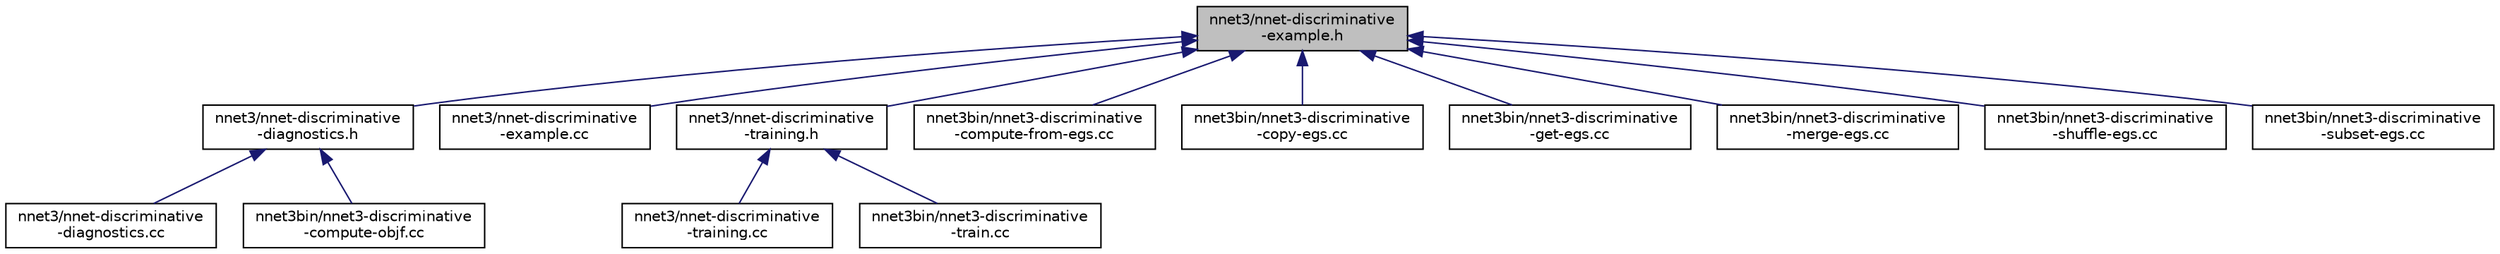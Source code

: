 digraph "nnet3/nnet-discriminative-example.h"
{
  edge [fontname="Helvetica",fontsize="10",labelfontname="Helvetica",labelfontsize="10"];
  node [fontname="Helvetica",fontsize="10",shape=record];
  Node141 [label="nnet3/nnet-discriminative\l-example.h",height=0.2,width=0.4,color="black", fillcolor="grey75", style="filled", fontcolor="black"];
  Node141 -> Node142 [dir="back",color="midnightblue",fontsize="10",style="solid",fontname="Helvetica"];
  Node142 [label="nnet3/nnet-discriminative\l-diagnostics.h",height=0.2,width=0.4,color="black", fillcolor="white", style="filled",URL="$nnet-discriminative-diagnostics_8h.html"];
  Node142 -> Node143 [dir="back",color="midnightblue",fontsize="10",style="solid",fontname="Helvetica"];
  Node143 [label="nnet3/nnet-discriminative\l-diagnostics.cc",height=0.2,width=0.4,color="black", fillcolor="white", style="filled",URL="$nnet-discriminative-diagnostics_8cc.html"];
  Node142 -> Node144 [dir="back",color="midnightblue",fontsize="10",style="solid",fontname="Helvetica"];
  Node144 [label="nnet3bin/nnet3-discriminative\l-compute-objf.cc",height=0.2,width=0.4,color="black", fillcolor="white", style="filled",URL="$nnet3-discriminative-compute-objf_8cc.html"];
  Node141 -> Node145 [dir="back",color="midnightblue",fontsize="10",style="solid",fontname="Helvetica"];
  Node145 [label="nnet3/nnet-discriminative\l-example.cc",height=0.2,width=0.4,color="black", fillcolor="white", style="filled",URL="$nnet-discriminative-example_8cc.html"];
  Node141 -> Node146 [dir="back",color="midnightblue",fontsize="10",style="solid",fontname="Helvetica"];
  Node146 [label="nnet3/nnet-discriminative\l-training.h",height=0.2,width=0.4,color="black", fillcolor="white", style="filled",URL="$nnet-discriminative-training_8h.html"];
  Node146 -> Node147 [dir="back",color="midnightblue",fontsize="10",style="solid",fontname="Helvetica"];
  Node147 [label="nnet3/nnet-discriminative\l-training.cc",height=0.2,width=0.4,color="black", fillcolor="white", style="filled",URL="$nnet-discriminative-training_8cc.html"];
  Node146 -> Node148 [dir="back",color="midnightblue",fontsize="10",style="solid",fontname="Helvetica"];
  Node148 [label="nnet3bin/nnet3-discriminative\l-train.cc",height=0.2,width=0.4,color="black", fillcolor="white", style="filled",URL="$nnet3-discriminative-train_8cc.html"];
  Node141 -> Node149 [dir="back",color="midnightblue",fontsize="10",style="solid",fontname="Helvetica"];
  Node149 [label="nnet3bin/nnet3-discriminative\l-compute-from-egs.cc",height=0.2,width=0.4,color="black", fillcolor="white", style="filled",URL="$nnet3-discriminative-compute-from-egs_8cc.html"];
  Node141 -> Node150 [dir="back",color="midnightblue",fontsize="10",style="solid",fontname="Helvetica"];
  Node150 [label="nnet3bin/nnet3-discriminative\l-copy-egs.cc",height=0.2,width=0.4,color="black", fillcolor="white", style="filled",URL="$nnet3-discriminative-copy-egs_8cc.html"];
  Node141 -> Node151 [dir="back",color="midnightblue",fontsize="10",style="solid",fontname="Helvetica"];
  Node151 [label="nnet3bin/nnet3-discriminative\l-get-egs.cc",height=0.2,width=0.4,color="black", fillcolor="white", style="filled",URL="$nnet3-discriminative-get-egs_8cc.html"];
  Node141 -> Node152 [dir="back",color="midnightblue",fontsize="10",style="solid",fontname="Helvetica"];
  Node152 [label="nnet3bin/nnet3-discriminative\l-merge-egs.cc",height=0.2,width=0.4,color="black", fillcolor="white", style="filled",URL="$nnet3-discriminative-merge-egs_8cc.html"];
  Node141 -> Node153 [dir="back",color="midnightblue",fontsize="10",style="solid",fontname="Helvetica"];
  Node153 [label="nnet3bin/nnet3-discriminative\l-shuffle-egs.cc",height=0.2,width=0.4,color="black", fillcolor="white", style="filled",URL="$nnet3-discriminative-shuffle-egs_8cc.html"];
  Node141 -> Node154 [dir="back",color="midnightblue",fontsize="10",style="solid",fontname="Helvetica"];
  Node154 [label="nnet3bin/nnet3-discriminative\l-subset-egs.cc",height=0.2,width=0.4,color="black", fillcolor="white", style="filled",URL="$nnet3-discriminative-subset-egs_8cc.html"];
}
